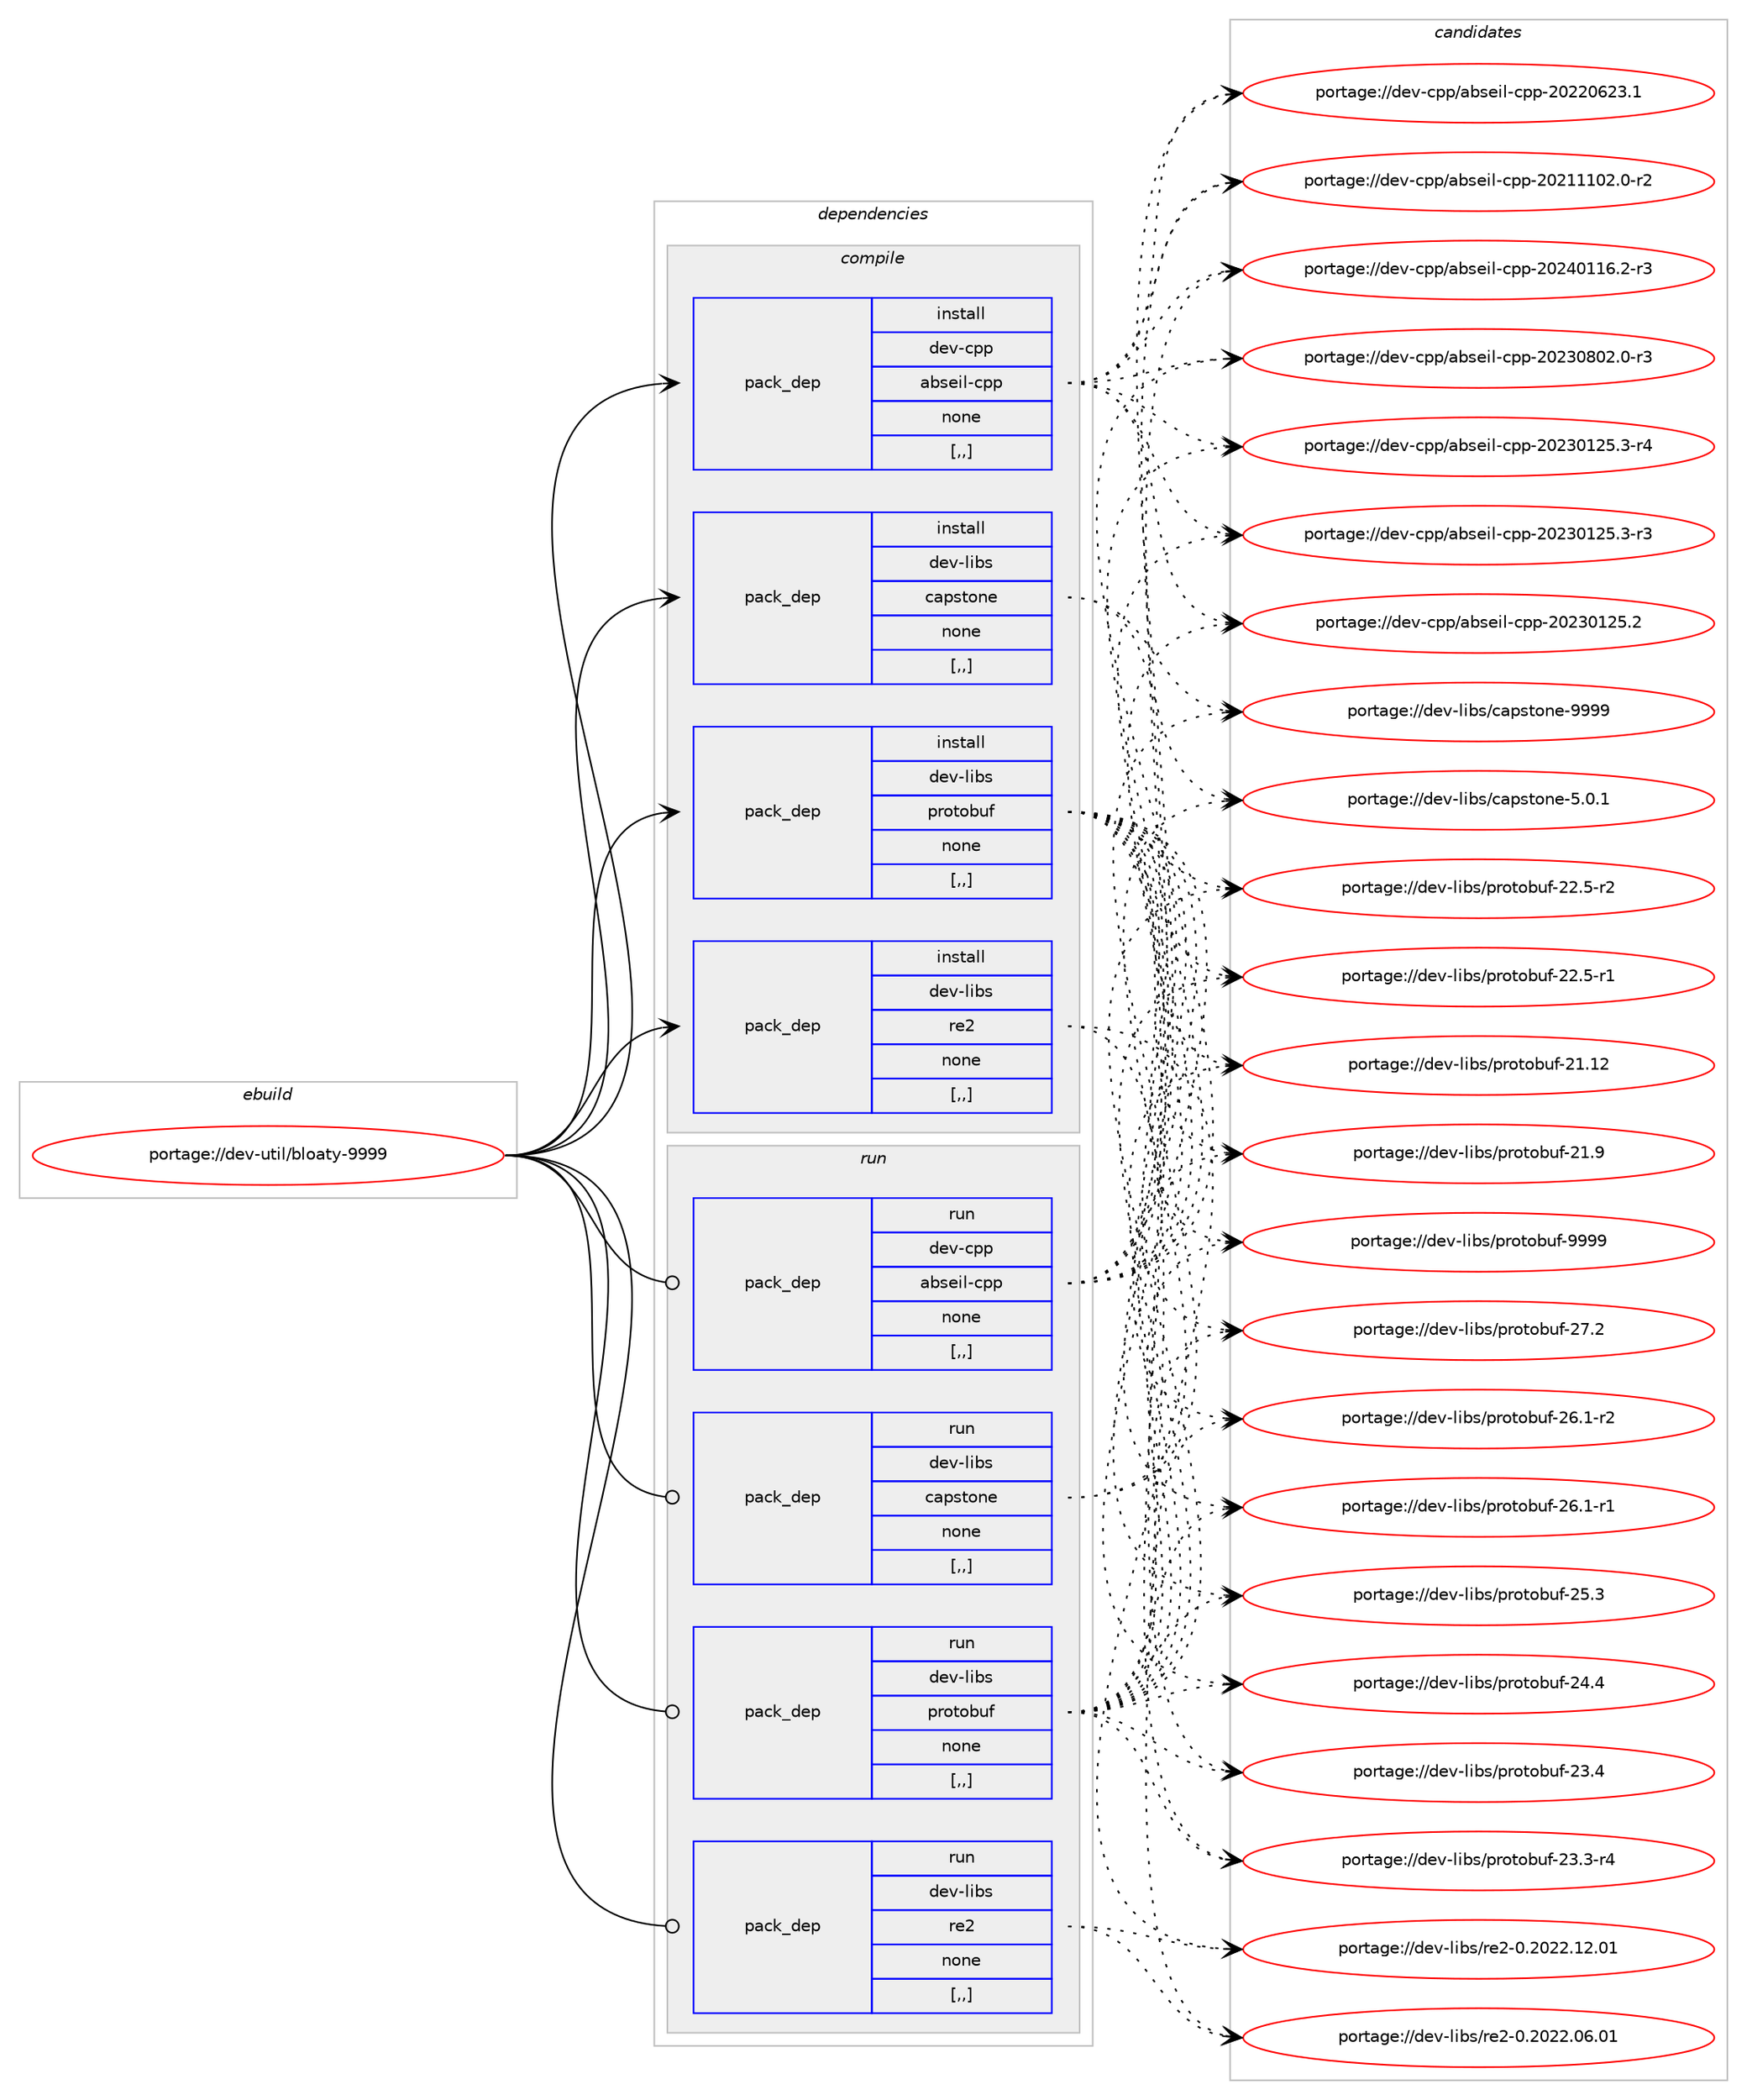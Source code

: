 digraph prolog {

# *************
# Graph options
# *************

newrank=true;
concentrate=true;
compound=true;
graph [rankdir=LR,fontname=Helvetica,fontsize=10,ranksep=1.5];#, ranksep=2.5, nodesep=0.2];
edge  [arrowhead=vee];
node  [fontname=Helvetica,fontsize=10];

# **********
# The ebuild
# **********

subgraph cluster_leftcol {
color=gray;
label=<<i>ebuild</i>>;
id [label="portage://dev-util/bloaty-9999", color=red, width=4, href="../dev-util/bloaty-9999.svg"];
}

# ****************
# The dependencies
# ****************

subgraph cluster_midcol {
color=gray;
label=<<i>dependencies</i>>;
subgraph cluster_compile {
fillcolor="#eeeeee";
style=filled;
label=<<i>compile</i>>;
subgraph pack149724 {
dependency210231 [label=<<TABLE BORDER="0" CELLBORDER="1" CELLSPACING="0" CELLPADDING="4" WIDTH="220"><TR><TD ROWSPAN="6" CELLPADDING="30">pack_dep</TD></TR><TR><TD WIDTH="110">install</TD></TR><TR><TD>dev-cpp</TD></TR><TR><TD>abseil-cpp</TD></TR><TR><TD>none</TD></TR><TR><TD>[,,]</TD></TR></TABLE>>, shape=none, color=blue];
}
id:e -> dependency210231:w [weight=20,style="solid",arrowhead="vee"];
subgraph pack149725 {
dependency210232 [label=<<TABLE BORDER="0" CELLBORDER="1" CELLSPACING="0" CELLPADDING="4" WIDTH="220"><TR><TD ROWSPAN="6" CELLPADDING="30">pack_dep</TD></TR><TR><TD WIDTH="110">install</TD></TR><TR><TD>dev-libs</TD></TR><TR><TD>capstone</TD></TR><TR><TD>none</TD></TR><TR><TD>[,,]</TD></TR></TABLE>>, shape=none, color=blue];
}
id:e -> dependency210232:w [weight=20,style="solid",arrowhead="vee"];
subgraph pack149726 {
dependency210233 [label=<<TABLE BORDER="0" CELLBORDER="1" CELLSPACING="0" CELLPADDING="4" WIDTH="220"><TR><TD ROWSPAN="6" CELLPADDING="30">pack_dep</TD></TR><TR><TD WIDTH="110">install</TD></TR><TR><TD>dev-libs</TD></TR><TR><TD>protobuf</TD></TR><TR><TD>none</TD></TR><TR><TD>[,,]</TD></TR></TABLE>>, shape=none, color=blue];
}
id:e -> dependency210233:w [weight=20,style="solid",arrowhead="vee"];
subgraph pack149727 {
dependency210234 [label=<<TABLE BORDER="0" CELLBORDER="1" CELLSPACING="0" CELLPADDING="4" WIDTH="220"><TR><TD ROWSPAN="6" CELLPADDING="30">pack_dep</TD></TR><TR><TD WIDTH="110">install</TD></TR><TR><TD>dev-libs</TD></TR><TR><TD>re2</TD></TR><TR><TD>none</TD></TR><TR><TD>[,,]</TD></TR></TABLE>>, shape=none, color=blue];
}
id:e -> dependency210234:w [weight=20,style="solid",arrowhead="vee"];
}
subgraph cluster_compileandrun {
fillcolor="#eeeeee";
style=filled;
label=<<i>compile and run</i>>;
}
subgraph cluster_run {
fillcolor="#eeeeee";
style=filled;
label=<<i>run</i>>;
subgraph pack149728 {
dependency210235 [label=<<TABLE BORDER="0" CELLBORDER="1" CELLSPACING="0" CELLPADDING="4" WIDTH="220"><TR><TD ROWSPAN="6" CELLPADDING="30">pack_dep</TD></TR><TR><TD WIDTH="110">run</TD></TR><TR><TD>dev-cpp</TD></TR><TR><TD>abseil-cpp</TD></TR><TR><TD>none</TD></TR><TR><TD>[,,]</TD></TR></TABLE>>, shape=none, color=blue];
}
id:e -> dependency210235:w [weight=20,style="solid",arrowhead="odot"];
subgraph pack149729 {
dependency210236 [label=<<TABLE BORDER="0" CELLBORDER="1" CELLSPACING="0" CELLPADDING="4" WIDTH="220"><TR><TD ROWSPAN="6" CELLPADDING="30">pack_dep</TD></TR><TR><TD WIDTH="110">run</TD></TR><TR><TD>dev-libs</TD></TR><TR><TD>capstone</TD></TR><TR><TD>none</TD></TR><TR><TD>[,,]</TD></TR></TABLE>>, shape=none, color=blue];
}
id:e -> dependency210236:w [weight=20,style="solid",arrowhead="odot"];
subgraph pack149730 {
dependency210237 [label=<<TABLE BORDER="0" CELLBORDER="1" CELLSPACING="0" CELLPADDING="4" WIDTH="220"><TR><TD ROWSPAN="6" CELLPADDING="30">pack_dep</TD></TR><TR><TD WIDTH="110">run</TD></TR><TR><TD>dev-libs</TD></TR><TR><TD>protobuf</TD></TR><TR><TD>none</TD></TR><TR><TD>[,,]</TD></TR></TABLE>>, shape=none, color=blue];
}
id:e -> dependency210237:w [weight=20,style="solid",arrowhead="odot"];
subgraph pack149731 {
dependency210238 [label=<<TABLE BORDER="0" CELLBORDER="1" CELLSPACING="0" CELLPADDING="4" WIDTH="220"><TR><TD ROWSPAN="6" CELLPADDING="30">pack_dep</TD></TR><TR><TD WIDTH="110">run</TD></TR><TR><TD>dev-libs</TD></TR><TR><TD>re2</TD></TR><TR><TD>none</TD></TR><TR><TD>[,,]</TD></TR></TABLE>>, shape=none, color=blue];
}
id:e -> dependency210238:w [weight=20,style="solid",arrowhead="odot"];
}
}

# **************
# The candidates
# **************

subgraph cluster_choices {
rank=same;
color=gray;
label=<<i>candidates</i>>;

subgraph choice149724 {
color=black;
nodesep=1;
choice1001011184599112112479798115101105108459911211245504850524849495446504511451 [label="portage://dev-cpp/abseil-cpp-20240116.2-r3", color=red, width=4,href="../dev-cpp/abseil-cpp-20240116.2-r3.svg"];
choice1001011184599112112479798115101105108459911211245504850514856485046484511451 [label="portage://dev-cpp/abseil-cpp-20230802.0-r3", color=red, width=4,href="../dev-cpp/abseil-cpp-20230802.0-r3.svg"];
choice1001011184599112112479798115101105108459911211245504850514849505346514511452 [label="portage://dev-cpp/abseil-cpp-20230125.3-r4", color=red, width=4,href="../dev-cpp/abseil-cpp-20230125.3-r4.svg"];
choice1001011184599112112479798115101105108459911211245504850514849505346514511451 [label="portage://dev-cpp/abseil-cpp-20230125.3-r3", color=red, width=4,href="../dev-cpp/abseil-cpp-20230125.3-r3.svg"];
choice100101118459911211247979811510110510845991121124550485051484950534650 [label="portage://dev-cpp/abseil-cpp-20230125.2", color=red, width=4,href="../dev-cpp/abseil-cpp-20230125.2.svg"];
choice100101118459911211247979811510110510845991121124550485050485450514649 [label="portage://dev-cpp/abseil-cpp-20220623.1", color=red, width=4,href="../dev-cpp/abseil-cpp-20220623.1.svg"];
choice1001011184599112112479798115101105108459911211245504850494949485046484511450 [label="portage://dev-cpp/abseil-cpp-20211102.0-r2", color=red, width=4,href="../dev-cpp/abseil-cpp-20211102.0-r2.svg"];
dependency210231:e -> choice1001011184599112112479798115101105108459911211245504850524849495446504511451:w [style=dotted,weight="100"];
dependency210231:e -> choice1001011184599112112479798115101105108459911211245504850514856485046484511451:w [style=dotted,weight="100"];
dependency210231:e -> choice1001011184599112112479798115101105108459911211245504850514849505346514511452:w [style=dotted,weight="100"];
dependency210231:e -> choice1001011184599112112479798115101105108459911211245504850514849505346514511451:w [style=dotted,weight="100"];
dependency210231:e -> choice100101118459911211247979811510110510845991121124550485051484950534650:w [style=dotted,weight="100"];
dependency210231:e -> choice100101118459911211247979811510110510845991121124550485050485450514649:w [style=dotted,weight="100"];
dependency210231:e -> choice1001011184599112112479798115101105108459911211245504850494949485046484511450:w [style=dotted,weight="100"];
}
subgraph choice149725 {
color=black;
nodesep=1;
choice10010111845108105981154799971121151161111101014557575757 [label="portage://dev-libs/capstone-9999", color=red, width=4,href="../dev-libs/capstone-9999.svg"];
choice1001011184510810598115479997112115116111110101455346484649 [label="portage://dev-libs/capstone-5.0.1", color=red, width=4,href="../dev-libs/capstone-5.0.1.svg"];
dependency210232:e -> choice10010111845108105981154799971121151161111101014557575757:w [style=dotted,weight="100"];
dependency210232:e -> choice1001011184510810598115479997112115116111110101455346484649:w [style=dotted,weight="100"];
}
subgraph choice149726 {
color=black;
nodesep=1;
choice100101118451081059811547112114111116111981171024557575757 [label="portage://dev-libs/protobuf-9999", color=red, width=4,href="../dev-libs/protobuf-9999.svg"];
choice100101118451081059811547112114111116111981171024550554650 [label="portage://dev-libs/protobuf-27.2", color=red, width=4,href="../dev-libs/protobuf-27.2.svg"];
choice1001011184510810598115471121141111161119811710245505446494511450 [label="portage://dev-libs/protobuf-26.1-r2", color=red, width=4,href="../dev-libs/protobuf-26.1-r2.svg"];
choice1001011184510810598115471121141111161119811710245505446494511449 [label="portage://dev-libs/protobuf-26.1-r1", color=red, width=4,href="../dev-libs/protobuf-26.1-r1.svg"];
choice100101118451081059811547112114111116111981171024550534651 [label="portage://dev-libs/protobuf-25.3", color=red, width=4,href="../dev-libs/protobuf-25.3.svg"];
choice100101118451081059811547112114111116111981171024550524652 [label="portage://dev-libs/protobuf-24.4", color=red, width=4,href="../dev-libs/protobuf-24.4.svg"];
choice100101118451081059811547112114111116111981171024550514652 [label="portage://dev-libs/protobuf-23.4", color=red, width=4,href="../dev-libs/protobuf-23.4.svg"];
choice1001011184510810598115471121141111161119811710245505146514511452 [label="portage://dev-libs/protobuf-23.3-r4", color=red, width=4,href="../dev-libs/protobuf-23.3-r4.svg"];
choice1001011184510810598115471121141111161119811710245505046534511450 [label="portage://dev-libs/protobuf-22.5-r2", color=red, width=4,href="../dev-libs/protobuf-22.5-r2.svg"];
choice1001011184510810598115471121141111161119811710245505046534511449 [label="portage://dev-libs/protobuf-22.5-r1", color=red, width=4,href="../dev-libs/protobuf-22.5-r1.svg"];
choice10010111845108105981154711211411111611198117102455049464950 [label="portage://dev-libs/protobuf-21.12", color=red, width=4,href="../dev-libs/protobuf-21.12.svg"];
choice100101118451081059811547112114111116111981171024550494657 [label="portage://dev-libs/protobuf-21.9", color=red, width=4,href="../dev-libs/protobuf-21.9.svg"];
dependency210233:e -> choice100101118451081059811547112114111116111981171024557575757:w [style=dotted,weight="100"];
dependency210233:e -> choice100101118451081059811547112114111116111981171024550554650:w [style=dotted,weight="100"];
dependency210233:e -> choice1001011184510810598115471121141111161119811710245505446494511450:w [style=dotted,weight="100"];
dependency210233:e -> choice1001011184510810598115471121141111161119811710245505446494511449:w [style=dotted,weight="100"];
dependency210233:e -> choice100101118451081059811547112114111116111981171024550534651:w [style=dotted,weight="100"];
dependency210233:e -> choice100101118451081059811547112114111116111981171024550524652:w [style=dotted,weight="100"];
dependency210233:e -> choice100101118451081059811547112114111116111981171024550514652:w [style=dotted,weight="100"];
dependency210233:e -> choice1001011184510810598115471121141111161119811710245505146514511452:w [style=dotted,weight="100"];
dependency210233:e -> choice1001011184510810598115471121141111161119811710245505046534511450:w [style=dotted,weight="100"];
dependency210233:e -> choice1001011184510810598115471121141111161119811710245505046534511449:w [style=dotted,weight="100"];
dependency210233:e -> choice10010111845108105981154711211411111611198117102455049464950:w [style=dotted,weight="100"];
dependency210233:e -> choice100101118451081059811547112114111116111981171024550494657:w [style=dotted,weight="100"];
}
subgraph choice149727 {
color=black;
nodesep=1;
choice1001011184510810598115471141015045484650485050464950464849 [label="portage://dev-libs/re2-0.2022.12.01", color=red, width=4,href="../dev-libs/re2-0.2022.12.01.svg"];
choice1001011184510810598115471141015045484650485050464854464849 [label="portage://dev-libs/re2-0.2022.06.01", color=red, width=4,href="../dev-libs/re2-0.2022.06.01.svg"];
dependency210234:e -> choice1001011184510810598115471141015045484650485050464950464849:w [style=dotted,weight="100"];
dependency210234:e -> choice1001011184510810598115471141015045484650485050464854464849:w [style=dotted,weight="100"];
}
subgraph choice149728 {
color=black;
nodesep=1;
choice1001011184599112112479798115101105108459911211245504850524849495446504511451 [label="portage://dev-cpp/abseil-cpp-20240116.2-r3", color=red, width=4,href="../dev-cpp/abseil-cpp-20240116.2-r3.svg"];
choice1001011184599112112479798115101105108459911211245504850514856485046484511451 [label="portage://dev-cpp/abseil-cpp-20230802.0-r3", color=red, width=4,href="../dev-cpp/abseil-cpp-20230802.0-r3.svg"];
choice1001011184599112112479798115101105108459911211245504850514849505346514511452 [label="portage://dev-cpp/abseil-cpp-20230125.3-r4", color=red, width=4,href="../dev-cpp/abseil-cpp-20230125.3-r4.svg"];
choice1001011184599112112479798115101105108459911211245504850514849505346514511451 [label="portage://dev-cpp/abseil-cpp-20230125.3-r3", color=red, width=4,href="../dev-cpp/abseil-cpp-20230125.3-r3.svg"];
choice100101118459911211247979811510110510845991121124550485051484950534650 [label="portage://dev-cpp/abseil-cpp-20230125.2", color=red, width=4,href="../dev-cpp/abseil-cpp-20230125.2.svg"];
choice100101118459911211247979811510110510845991121124550485050485450514649 [label="portage://dev-cpp/abseil-cpp-20220623.1", color=red, width=4,href="../dev-cpp/abseil-cpp-20220623.1.svg"];
choice1001011184599112112479798115101105108459911211245504850494949485046484511450 [label="portage://dev-cpp/abseil-cpp-20211102.0-r2", color=red, width=4,href="../dev-cpp/abseil-cpp-20211102.0-r2.svg"];
dependency210235:e -> choice1001011184599112112479798115101105108459911211245504850524849495446504511451:w [style=dotted,weight="100"];
dependency210235:e -> choice1001011184599112112479798115101105108459911211245504850514856485046484511451:w [style=dotted,weight="100"];
dependency210235:e -> choice1001011184599112112479798115101105108459911211245504850514849505346514511452:w [style=dotted,weight="100"];
dependency210235:e -> choice1001011184599112112479798115101105108459911211245504850514849505346514511451:w [style=dotted,weight="100"];
dependency210235:e -> choice100101118459911211247979811510110510845991121124550485051484950534650:w [style=dotted,weight="100"];
dependency210235:e -> choice100101118459911211247979811510110510845991121124550485050485450514649:w [style=dotted,weight="100"];
dependency210235:e -> choice1001011184599112112479798115101105108459911211245504850494949485046484511450:w [style=dotted,weight="100"];
}
subgraph choice149729 {
color=black;
nodesep=1;
choice10010111845108105981154799971121151161111101014557575757 [label="portage://dev-libs/capstone-9999", color=red, width=4,href="../dev-libs/capstone-9999.svg"];
choice1001011184510810598115479997112115116111110101455346484649 [label="portage://dev-libs/capstone-5.0.1", color=red, width=4,href="../dev-libs/capstone-5.0.1.svg"];
dependency210236:e -> choice10010111845108105981154799971121151161111101014557575757:w [style=dotted,weight="100"];
dependency210236:e -> choice1001011184510810598115479997112115116111110101455346484649:w [style=dotted,weight="100"];
}
subgraph choice149730 {
color=black;
nodesep=1;
choice100101118451081059811547112114111116111981171024557575757 [label="portage://dev-libs/protobuf-9999", color=red, width=4,href="../dev-libs/protobuf-9999.svg"];
choice100101118451081059811547112114111116111981171024550554650 [label="portage://dev-libs/protobuf-27.2", color=red, width=4,href="../dev-libs/protobuf-27.2.svg"];
choice1001011184510810598115471121141111161119811710245505446494511450 [label="portage://dev-libs/protobuf-26.1-r2", color=red, width=4,href="../dev-libs/protobuf-26.1-r2.svg"];
choice1001011184510810598115471121141111161119811710245505446494511449 [label="portage://dev-libs/protobuf-26.1-r1", color=red, width=4,href="../dev-libs/protobuf-26.1-r1.svg"];
choice100101118451081059811547112114111116111981171024550534651 [label="portage://dev-libs/protobuf-25.3", color=red, width=4,href="../dev-libs/protobuf-25.3.svg"];
choice100101118451081059811547112114111116111981171024550524652 [label="portage://dev-libs/protobuf-24.4", color=red, width=4,href="../dev-libs/protobuf-24.4.svg"];
choice100101118451081059811547112114111116111981171024550514652 [label="portage://dev-libs/protobuf-23.4", color=red, width=4,href="../dev-libs/protobuf-23.4.svg"];
choice1001011184510810598115471121141111161119811710245505146514511452 [label="portage://dev-libs/protobuf-23.3-r4", color=red, width=4,href="../dev-libs/protobuf-23.3-r4.svg"];
choice1001011184510810598115471121141111161119811710245505046534511450 [label="portage://dev-libs/protobuf-22.5-r2", color=red, width=4,href="../dev-libs/protobuf-22.5-r2.svg"];
choice1001011184510810598115471121141111161119811710245505046534511449 [label="portage://dev-libs/protobuf-22.5-r1", color=red, width=4,href="../dev-libs/protobuf-22.5-r1.svg"];
choice10010111845108105981154711211411111611198117102455049464950 [label="portage://dev-libs/protobuf-21.12", color=red, width=4,href="../dev-libs/protobuf-21.12.svg"];
choice100101118451081059811547112114111116111981171024550494657 [label="portage://dev-libs/protobuf-21.9", color=red, width=4,href="../dev-libs/protobuf-21.9.svg"];
dependency210237:e -> choice100101118451081059811547112114111116111981171024557575757:w [style=dotted,weight="100"];
dependency210237:e -> choice100101118451081059811547112114111116111981171024550554650:w [style=dotted,weight="100"];
dependency210237:e -> choice1001011184510810598115471121141111161119811710245505446494511450:w [style=dotted,weight="100"];
dependency210237:e -> choice1001011184510810598115471121141111161119811710245505446494511449:w [style=dotted,weight="100"];
dependency210237:e -> choice100101118451081059811547112114111116111981171024550534651:w [style=dotted,weight="100"];
dependency210237:e -> choice100101118451081059811547112114111116111981171024550524652:w [style=dotted,weight="100"];
dependency210237:e -> choice100101118451081059811547112114111116111981171024550514652:w [style=dotted,weight="100"];
dependency210237:e -> choice1001011184510810598115471121141111161119811710245505146514511452:w [style=dotted,weight="100"];
dependency210237:e -> choice1001011184510810598115471121141111161119811710245505046534511450:w [style=dotted,weight="100"];
dependency210237:e -> choice1001011184510810598115471121141111161119811710245505046534511449:w [style=dotted,weight="100"];
dependency210237:e -> choice10010111845108105981154711211411111611198117102455049464950:w [style=dotted,weight="100"];
dependency210237:e -> choice100101118451081059811547112114111116111981171024550494657:w [style=dotted,weight="100"];
}
subgraph choice149731 {
color=black;
nodesep=1;
choice1001011184510810598115471141015045484650485050464950464849 [label="portage://dev-libs/re2-0.2022.12.01", color=red, width=4,href="../dev-libs/re2-0.2022.12.01.svg"];
choice1001011184510810598115471141015045484650485050464854464849 [label="portage://dev-libs/re2-0.2022.06.01", color=red, width=4,href="../dev-libs/re2-0.2022.06.01.svg"];
dependency210238:e -> choice1001011184510810598115471141015045484650485050464950464849:w [style=dotted,weight="100"];
dependency210238:e -> choice1001011184510810598115471141015045484650485050464854464849:w [style=dotted,weight="100"];
}
}

}
